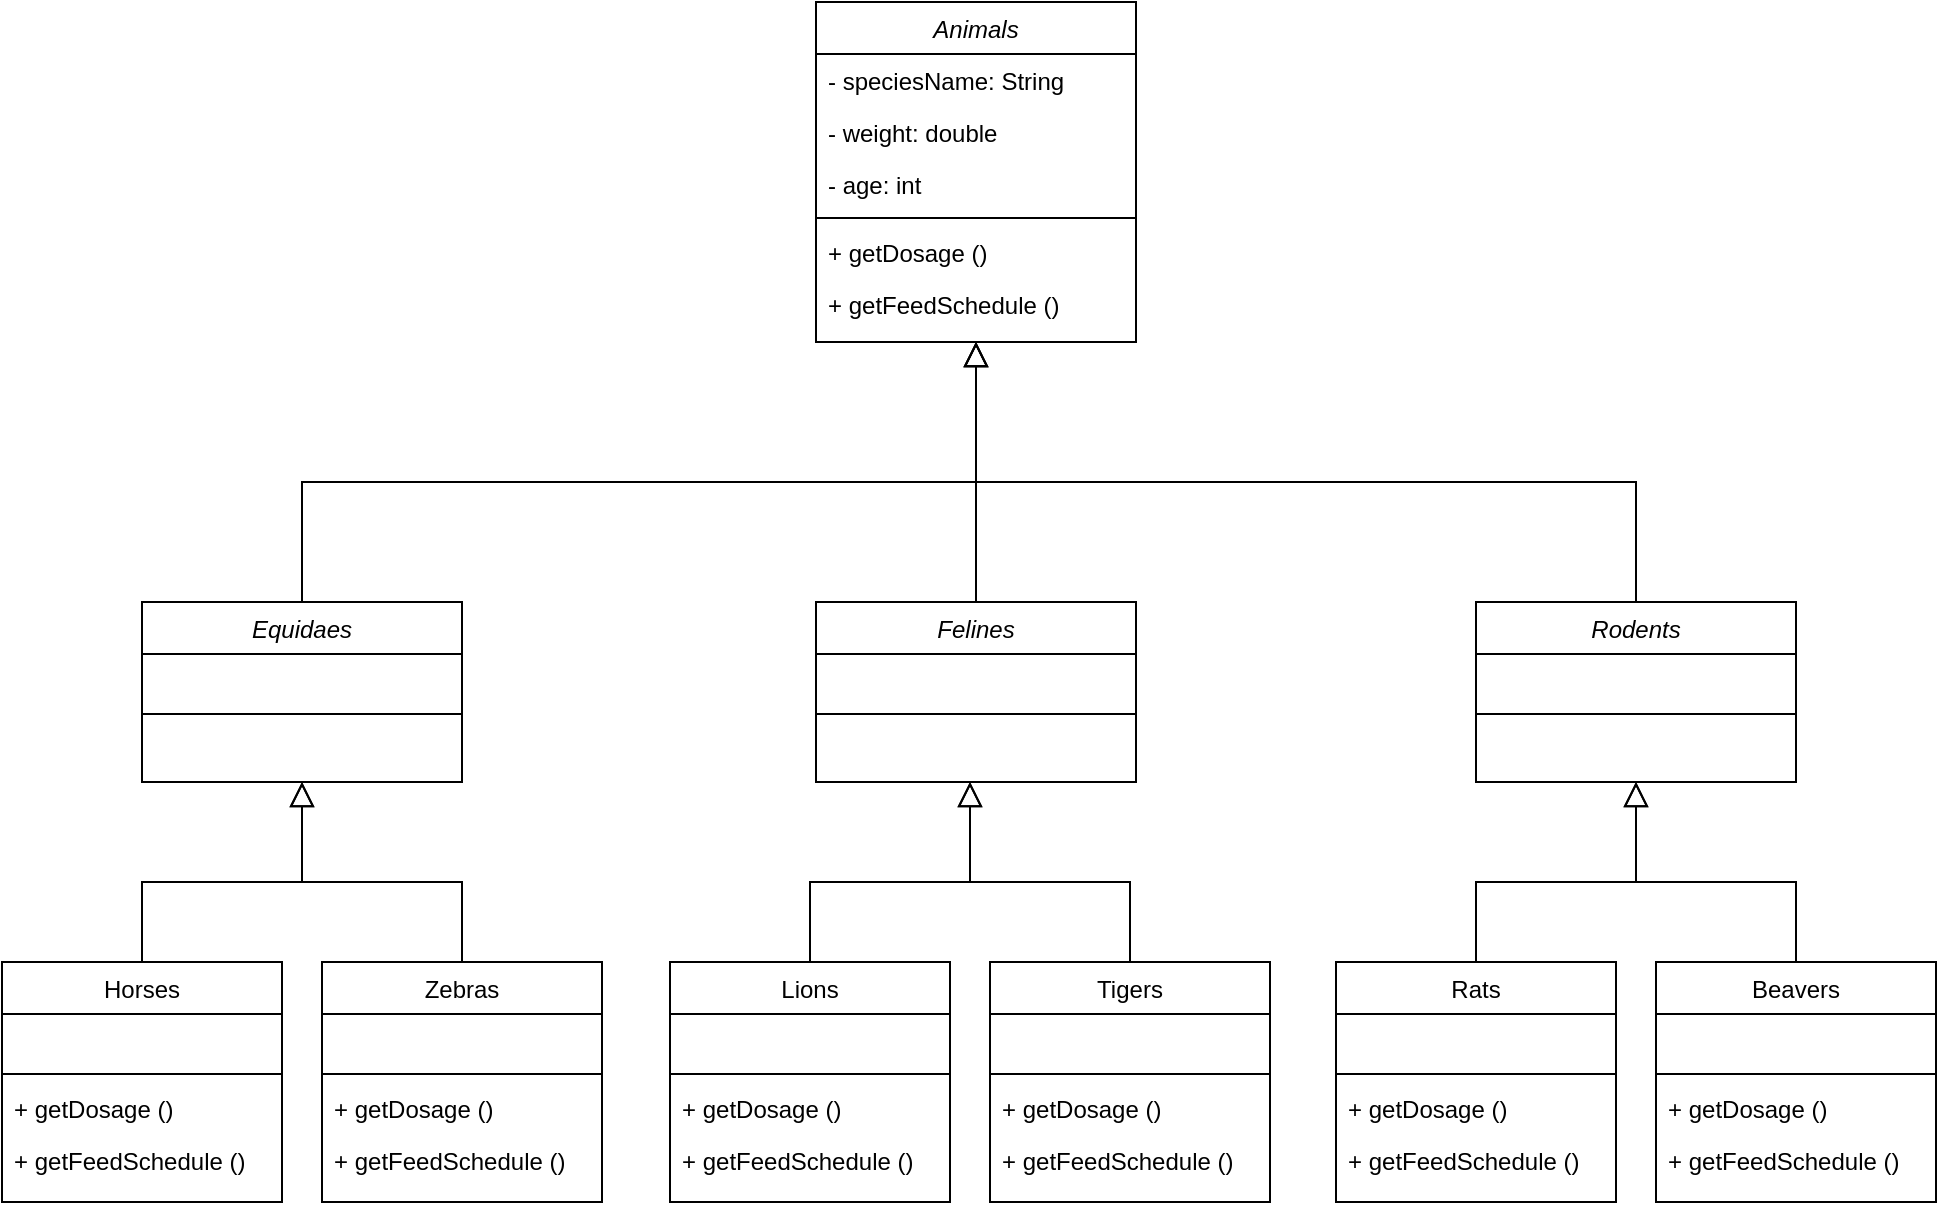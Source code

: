 <mxfile version="14.9.0" type="github">
  <diagram id="C5RBs43oDa-KdzZeNtuy" name="Page-1">
    <mxGraphModel dx="1865" dy="536" grid="1" gridSize="10" guides="1" tooltips="1" connect="1" arrows="1" fold="1" page="1" pageScale="1" pageWidth="827" pageHeight="1169" math="0" shadow="0">
      <root>
        <mxCell id="WIyWlLk6GJQsqaUBKTNV-0" />
        <mxCell id="WIyWlLk6GJQsqaUBKTNV-1" parent="WIyWlLk6GJQsqaUBKTNV-0" />
        <mxCell id="zkfFHV4jXpPFQw0GAbJ--0" value="Animals" style="swimlane;fontStyle=2;align=center;verticalAlign=top;childLayout=stackLayout;horizontal=1;startSize=26;horizontalStack=0;resizeParent=1;resizeLast=0;collapsible=1;marginBottom=0;rounded=0;shadow=0;strokeWidth=1;" parent="WIyWlLk6GJQsqaUBKTNV-1" vertex="1">
          <mxGeometry x="337" y="100" width="160" height="170" as="geometry">
            <mxRectangle x="230" y="140" width="160" height="26" as="alternateBounds" />
          </mxGeometry>
        </mxCell>
        <mxCell id="zkfFHV4jXpPFQw0GAbJ--1" value="- speciesName: String" style="text;align=left;verticalAlign=top;spacingLeft=4;spacingRight=4;overflow=hidden;rotatable=0;points=[[0,0.5],[1,0.5]];portConstraint=eastwest;" parent="zkfFHV4jXpPFQw0GAbJ--0" vertex="1">
          <mxGeometry y="26" width="160" height="26" as="geometry" />
        </mxCell>
        <mxCell id="zkfFHV4jXpPFQw0GAbJ--2" value="- weight: double" style="text;align=left;verticalAlign=top;spacingLeft=4;spacingRight=4;overflow=hidden;rotatable=0;points=[[0,0.5],[1,0.5]];portConstraint=eastwest;rounded=0;shadow=0;html=0;" parent="zkfFHV4jXpPFQw0GAbJ--0" vertex="1">
          <mxGeometry y="52" width="160" height="26" as="geometry" />
        </mxCell>
        <mxCell id="zkfFHV4jXpPFQw0GAbJ--3" value="- age: int" style="text;align=left;verticalAlign=top;spacingLeft=4;spacingRight=4;overflow=hidden;rotatable=0;points=[[0,0.5],[1,0.5]];portConstraint=eastwest;rounded=0;shadow=0;html=0;" parent="zkfFHV4jXpPFQw0GAbJ--0" vertex="1">
          <mxGeometry y="78" width="160" height="26" as="geometry" />
        </mxCell>
        <mxCell id="zkfFHV4jXpPFQw0GAbJ--4" value="" style="line;html=1;strokeWidth=1;align=left;verticalAlign=middle;spacingTop=-1;spacingLeft=3;spacingRight=3;rotatable=0;labelPosition=right;points=[];portConstraint=eastwest;" parent="zkfFHV4jXpPFQw0GAbJ--0" vertex="1">
          <mxGeometry y="104" width="160" height="8" as="geometry" />
        </mxCell>
        <mxCell id="zkfFHV4jXpPFQw0GAbJ--5" value="+ getDosage ()&#xa;" style="text;align=left;verticalAlign=top;spacingLeft=4;spacingRight=4;overflow=hidden;rotatable=0;points=[[0,0.5],[1,0.5]];portConstraint=eastwest;" parent="zkfFHV4jXpPFQw0GAbJ--0" vertex="1">
          <mxGeometry y="112" width="160" height="26" as="geometry" />
        </mxCell>
        <mxCell id="GqadpujrgZWaKj0FULe9-5" value="+ getFeedSchedule ()" style="text;align=left;verticalAlign=top;spacingLeft=4;spacingRight=4;overflow=hidden;rotatable=0;points=[[0,0.5],[1,0.5]];portConstraint=eastwest;" vertex="1" parent="zkfFHV4jXpPFQw0GAbJ--0">
          <mxGeometry y="138" width="160" height="26" as="geometry" />
        </mxCell>
        <mxCell id="zkfFHV4jXpPFQw0GAbJ--6" value="Equidaes" style="swimlane;fontStyle=2;align=center;verticalAlign=top;childLayout=stackLayout;horizontal=1;startSize=26;horizontalStack=0;resizeParent=1;resizeLast=0;collapsible=1;marginBottom=0;rounded=0;shadow=0;strokeWidth=1;" parent="WIyWlLk6GJQsqaUBKTNV-1" vertex="1">
          <mxGeometry y="400" width="160" height="90" as="geometry">
            <mxRectangle x="130" y="380" width="160" height="26" as="alternateBounds" />
          </mxGeometry>
        </mxCell>
        <mxCell id="zkfFHV4jXpPFQw0GAbJ--7" value=" " style="text;align=left;verticalAlign=top;spacingLeft=4;spacingRight=4;overflow=hidden;rotatable=0;points=[[0,0.5],[1,0.5]];portConstraint=eastwest;" parent="zkfFHV4jXpPFQw0GAbJ--6" vertex="1">
          <mxGeometry y="26" width="160" height="26" as="geometry" />
        </mxCell>
        <mxCell id="zkfFHV4jXpPFQw0GAbJ--9" value="" style="line;html=1;strokeWidth=1;align=left;verticalAlign=middle;spacingTop=-1;spacingLeft=3;spacingRight=3;rotatable=0;labelPosition=right;points=[];portConstraint=eastwest;" parent="zkfFHV4jXpPFQw0GAbJ--6" vertex="1">
          <mxGeometry y="52" width="160" height="8" as="geometry" />
        </mxCell>
        <mxCell id="zkfFHV4jXpPFQw0GAbJ--12" value="" style="endArrow=block;endSize=10;endFill=0;shadow=0;strokeWidth=1;rounded=0;edgeStyle=elbowEdgeStyle;elbow=vertical;" parent="WIyWlLk6GJQsqaUBKTNV-1" source="zkfFHV4jXpPFQw0GAbJ--6" target="zkfFHV4jXpPFQw0GAbJ--0" edge="1">
          <mxGeometry width="160" relative="1" as="geometry">
            <mxPoint x="317" y="183" as="sourcePoint" />
            <mxPoint x="317" y="183" as="targetPoint" />
            <Array as="points">
              <mxPoint x="217" y="340" />
              <mxPoint x="317" y="289" />
            </Array>
          </mxGeometry>
        </mxCell>
        <mxCell id="zkfFHV4jXpPFQw0GAbJ--13" value="Felines" style="swimlane;fontStyle=2;align=center;verticalAlign=top;childLayout=stackLayout;horizontal=1;startSize=26;horizontalStack=0;resizeParent=1;resizeLast=0;collapsible=1;marginBottom=0;rounded=0;shadow=0;strokeWidth=1;" parent="WIyWlLk6GJQsqaUBKTNV-1" vertex="1">
          <mxGeometry x="337" y="400" width="160" height="90" as="geometry">
            <mxRectangle x="340" y="380" width="170" height="26" as="alternateBounds" />
          </mxGeometry>
        </mxCell>
        <mxCell id="zkfFHV4jXpPFQw0GAbJ--14" value=" " style="text;align=left;verticalAlign=top;spacingLeft=4;spacingRight=4;overflow=hidden;rotatable=0;points=[[0,0.5],[1,0.5]];portConstraint=eastwest;" parent="zkfFHV4jXpPFQw0GAbJ--13" vertex="1">
          <mxGeometry y="26" width="160" height="26" as="geometry" />
        </mxCell>
        <mxCell id="zkfFHV4jXpPFQw0GAbJ--15" value="" style="line;html=1;strokeWidth=1;align=left;verticalAlign=middle;spacingTop=-1;spacingLeft=3;spacingRight=3;rotatable=0;labelPosition=right;points=[];portConstraint=eastwest;" parent="zkfFHV4jXpPFQw0GAbJ--13" vertex="1">
          <mxGeometry y="52" width="160" height="8" as="geometry" />
        </mxCell>
        <mxCell id="zkfFHV4jXpPFQw0GAbJ--16" value="" style="endArrow=block;endSize=10;endFill=0;shadow=0;strokeWidth=1;rounded=0;edgeStyle=elbowEdgeStyle;elbow=vertical;" parent="WIyWlLk6GJQsqaUBKTNV-1" source="zkfFHV4jXpPFQw0GAbJ--13" target="zkfFHV4jXpPFQw0GAbJ--0" edge="1">
          <mxGeometry width="160" relative="1" as="geometry">
            <mxPoint x="327" y="353" as="sourcePoint" />
            <mxPoint x="427" y="251" as="targetPoint" />
          </mxGeometry>
        </mxCell>
        <mxCell id="zkfFHV4jXpPFQw0GAbJ--17" value="Rodents" style="swimlane;fontStyle=2;align=center;verticalAlign=top;childLayout=stackLayout;horizontal=1;startSize=26;horizontalStack=0;resizeParent=1;resizeLast=0;collapsible=1;marginBottom=0;rounded=0;shadow=0;strokeWidth=1;" parent="WIyWlLk6GJQsqaUBKTNV-1" vertex="1">
          <mxGeometry x="667" y="400" width="160" height="90" as="geometry">
            <mxRectangle x="550" y="140" width="160" height="26" as="alternateBounds" />
          </mxGeometry>
        </mxCell>
        <mxCell id="zkfFHV4jXpPFQw0GAbJ--18" value=" " style="text;align=left;verticalAlign=top;spacingLeft=4;spacingRight=4;overflow=hidden;rotatable=0;points=[[0,0.5],[1,0.5]];portConstraint=eastwest;" parent="zkfFHV4jXpPFQw0GAbJ--17" vertex="1">
          <mxGeometry y="26" width="160" height="26" as="geometry" />
        </mxCell>
        <mxCell id="zkfFHV4jXpPFQw0GAbJ--23" value="" style="line;html=1;strokeWidth=1;align=left;verticalAlign=middle;spacingTop=-1;spacingLeft=3;spacingRight=3;rotatable=0;labelPosition=right;points=[];portConstraint=eastwest;" parent="zkfFHV4jXpPFQw0GAbJ--17" vertex="1">
          <mxGeometry y="52" width="160" height="8" as="geometry" />
        </mxCell>
        <mxCell id="GqadpujrgZWaKj0FULe9-3" value="" style="endArrow=block;endSize=10;endFill=0;shadow=0;strokeWidth=1;rounded=0;edgeStyle=elbowEdgeStyle;elbow=vertical;exitX=0.5;exitY=0;exitDx=0;exitDy=0;" edge="1" parent="WIyWlLk6GJQsqaUBKTNV-1" source="zkfFHV4jXpPFQw0GAbJ--17">
          <mxGeometry width="160" relative="1" as="geometry">
            <mxPoint x="597" y="320" as="sourcePoint" />
            <mxPoint x="417" y="270" as="targetPoint" />
            <Array as="points">
              <mxPoint x="480" y="340" />
              <mxPoint x="317" y="289" />
            </Array>
          </mxGeometry>
        </mxCell>
        <mxCell id="GqadpujrgZWaKj0FULe9-82" style="edgeStyle=orthogonalEdgeStyle;rounded=0;orthogonalLoop=1;jettySize=auto;html=1;entryX=0.5;entryY=1;entryDx=0;entryDy=0;endArrow=block;endFill=0;endSize=10;" edge="1" parent="WIyWlLk6GJQsqaUBKTNV-1" source="GqadpujrgZWaKj0FULe9-26" target="zkfFHV4jXpPFQw0GAbJ--6">
          <mxGeometry relative="1" as="geometry">
            <Array as="points">
              <mxPoint y="540" />
              <mxPoint x="80" y="540" />
            </Array>
          </mxGeometry>
        </mxCell>
        <mxCell id="GqadpujrgZWaKj0FULe9-26" value="Horses" style="swimlane;fontStyle=0;align=center;verticalAlign=top;childLayout=stackLayout;horizontal=1;startSize=26;horizontalStack=0;resizeParent=1;resizeLast=0;collapsible=1;marginBottom=0;rounded=0;shadow=0;strokeWidth=1;" vertex="1" parent="WIyWlLk6GJQsqaUBKTNV-1">
          <mxGeometry x="-70" y="580" width="140" height="120" as="geometry">
            <mxRectangle x="340" y="380" width="170" height="26" as="alternateBounds" />
          </mxGeometry>
        </mxCell>
        <mxCell id="GqadpujrgZWaKj0FULe9-27" value=" " style="text;align=left;verticalAlign=top;spacingLeft=4;spacingRight=4;overflow=hidden;rotatable=0;points=[[0,0.5],[1,0.5]];portConstraint=eastwest;" vertex="1" parent="GqadpujrgZWaKj0FULe9-26">
          <mxGeometry y="26" width="140" height="26" as="geometry" />
        </mxCell>
        <mxCell id="GqadpujrgZWaKj0FULe9-28" value="" style="line;html=1;strokeWidth=1;align=left;verticalAlign=middle;spacingTop=-1;spacingLeft=3;spacingRight=3;rotatable=0;labelPosition=right;points=[];portConstraint=eastwest;" vertex="1" parent="GqadpujrgZWaKj0FULe9-26">
          <mxGeometry y="52" width="140" height="8" as="geometry" />
        </mxCell>
        <mxCell id="GqadpujrgZWaKj0FULe9-29" value="+ getDosage ()&#xa;" style="text;align=left;verticalAlign=top;spacingLeft=4;spacingRight=4;overflow=hidden;rotatable=0;points=[[0,0.5],[1,0.5]];portConstraint=eastwest;" vertex="1" parent="GqadpujrgZWaKj0FULe9-26">
          <mxGeometry y="60" width="140" height="26" as="geometry" />
        </mxCell>
        <mxCell id="GqadpujrgZWaKj0FULe9-30" value="+ getFeedSchedule ()" style="text;align=left;verticalAlign=top;spacingLeft=4;spacingRight=4;overflow=hidden;rotatable=0;points=[[0,0.5],[1,0.5]];portConstraint=eastwest;" vertex="1" parent="GqadpujrgZWaKj0FULe9-26">
          <mxGeometry y="86" width="140" height="26" as="geometry" />
        </mxCell>
        <mxCell id="GqadpujrgZWaKj0FULe9-83" style="edgeStyle=orthogonalEdgeStyle;rounded=0;orthogonalLoop=1;jettySize=auto;html=1;entryX=0.5;entryY=1;entryDx=0;entryDy=0;endArrow=block;endFill=0;endSize=10;" edge="1" parent="WIyWlLk6GJQsqaUBKTNV-1" source="GqadpujrgZWaKj0FULe9-31" target="zkfFHV4jXpPFQw0GAbJ--6">
          <mxGeometry relative="1" as="geometry">
            <Array as="points">
              <mxPoint x="160" y="540" />
              <mxPoint x="80" y="540" />
            </Array>
          </mxGeometry>
        </mxCell>
        <mxCell id="GqadpujrgZWaKj0FULe9-31" value="Zebras" style="swimlane;fontStyle=0;align=center;verticalAlign=top;childLayout=stackLayout;horizontal=1;startSize=26;horizontalStack=0;resizeParent=1;resizeLast=0;collapsible=1;marginBottom=0;rounded=0;shadow=0;strokeWidth=1;" vertex="1" parent="WIyWlLk6GJQsqaUBKTNV-1">
          <mxGeometry x="90" y="580" width="140" height="120" as="geometry">
            <mxRectangle x="340" y="380" width="170" height="26" as="alternateBounds" />
          </mxGeometry>
        </mxCell>
        <mxCell id="GqadpujrgZWaKj0FULe9-32" value=" " style="text;align=left;verticalAlign=top;spacingLeft=4;spacingRight=4;overflow=hidden;rotatable=0;points=[[0,0.5],[1,0.5]];portConstraint=eastwest;" vertex="1" parent="GqadpujrgZWaKj0FULe9-31">
          <mxGeometry y="26" width="140" height="26" as="geometry" />
        </mxCell>
        <mxCell id="GqadpujrgZWaKj0FULe9-33" value="" style="line;html=1;strokeWidth=1;align=left;verticalAlign=middle;spacingTop=-1;spacingLeft=3;spacingRight=3;rotatable=0;labelPosition=right;points=[];portConstraint=eastwest;" vertex="1" parent="GqadpujrgZWaKj0FULe9-31">
          <mxGeometry y="52" width="140" height="8" as="geometry" />
        </mxCell>
        <mxCell id="GqadpujrgZWaKj0FULe9-34" value="+ getDosage ()&#xa;" style="text;align=left;verticalAlign=top;spacingLeft=4;spacingRight=4;overflow=hidden;rotatable=0;points=[[0,0.5],[1,0.5]];portConstraint=eastwest;" vertex="1" parent="GqadpujrgZWaKj0FULe9-31">
          <mxGeometry y="60" width="140" height="26" as="geometry" />
        </mxCell>
        <mxCell id="GqadpujrgZWaKj0FULe9-35" value="+ getFeedSchedule ()" style="text;align=left;verticalAlign=top;spacingLeft=4;spacingRight=4;overflow=hidden;rotatable=0;points=[[0,0.5],[1,0.5]];portConstraint=eastwest;" vertex="1" parent="GqadpujrgZWaKj0FULe9-31">
          <mxGeometry y="86" width="140" height="26" as="geometry" />
        </mxCell>
        <mxCell id="GqadpujrgZWaKj0FULe9-84" style="edgeStyle=orthogonalEdgeStyle;rounded=0;orthogonalLoop=1;jettySize=auto;html=1;endArrow=block;endFill=0;endSize=10;" edge="1" parent="WIyWlLk6GJQsqaUBKTNV-1" source="GqadpujrgZWaKj0FULe9-85">
          <mxGeometry relative="1" as="geometry">
            <mxPoint x="414" y="490" as="targetPoint" />
            <Array as="points">
              <mxPoint x="334" y="540" />
              <mxPoint x="414" y="540" />
            </Array>
          </mxGeometry>
        </mxCell>
        <mxCell id="GqadpujrgZWaKj0FULe9-85" value="Lions" style="swimlane;fontStyle=0;align=center;verticalAlign=top;childLayout=stackLayout;horizontal=1;startSize=26;horizontalStack=0;resizeParent=1;resizeLast=0;collapsible=1;marginBottom=0;rounded=0;shadow=0;strokeWidth=1;" vertex="1" parent="WIyWlLk6GJQsqaUBKTNV-1">
          <mxGeometry x="264" y="580" width="140" height="120" as="geometry">
            <mxRectangle x="340" y="380" width="170" height="26" as="alternateBounds" />
          </mxGeometry>
        </mxCell>
        <mxCell id="GqadpujrgZWaKj0FULe9-86" value=" " style="text;align=left;verticalAlign=top;spacingLeft=4;spacingRight=4;overflow=hidden;rotatable=0;points=[[0,0.5],[1,0.5]];portConstraint=eastwest;" vertex="1" parent="GqadpujrgZWaKj0FULe9-85">
          <mxGeometry y="26" width="140" height="26" as="geometry" />
        </mxCell>
        <mxCell id="GqadpujrgZWaKj0FULe9-87" value="" style="line;html=1;strokeWidth=1;align=left;verticalAlign=middle;spacingTop=-1;spacingLeft=3;spacingRight=3;rotatable=0;labelPosition=right;points=[];portConstraint=eastwest;" vertex="1" parent="GqadpujrgZWaKj0FULe9-85">
          <mxGeometry y="52" width="140" height="8" as="geometry" />
        </mxCell>
        <mxCell id="GqadpujrgZWaKj0FULe9-88" value="+ getDosage ()&#xa;" style="text;align=left;verticalAlign=top;spacingLeft=4;spacingRight=4;overflow=hidden;rotatable=0;points=[[0,0.5],[1,0.5]];portConstraint=eastwest;" vertex="1" parent="GqadpujrgZWaKj0FULe9-85">
          <mxGeometry y="60" width="140" height="26" as="geometry" />
        </mxCell>
        <mxCell id="GqadpujrgZWaKj0FULe9-89" value="+ getFeedSchedule ()" style="text;align=left;verticalAlign=top;spacingLeft=4;spacingRight=4;overflow=hidden;rotatable=0;points=[[0,0.5],[1,0.5]];portConstraint=eastwest;" vertex="1" parent="GqadpujrgZWaKj0FULe9-85">
          <mxGeometry y="86" width="140" height="26" as="geometry" />
        </mxCell>
        <mxCell id="GqadpujrgZWaKj0FULe9-90" style="edgeStyle=orthogonalEdgeStyle;rounded=0;orthogonalLoop=1;jettySize=auto;html=1;endArrow=block;endFill=0;endSize=10;" edge="1" parent="WIyWlLk6GJQsqaUBKTNV-1" source="GqadpujrgZWaKj0FULe9-91">
          <mxGeometry relative="1" as="geometry">
            <mxPoint x="414" y="490" as="targetPoint" />
            <Array as="points">
              <mxPoint x="494" y="540" />
              <mxPoint x="414" y="540" />
            </Array>
          </mxGeometry>
        </mxCell>
        <mxCell id="GqadpujrgZWaKj0FULe9-91" value="Tigers" style="swimlane;fontStyle=0;align=center;verticalAlign=top;childLayout=stackLayout;horizontal=1;startSize=26;horizontalStack=0;resizeParent=1;resizeLast=0;collapsible=1;marginBottom=0;rounded=0;shadow=0;strokeWidth=1;" vertex="1" parent="WIyWlLk6GJQsqaUBKTNV-1">
          <mxGeometry x="424" y="580" width="140" height="120" as="geometry">
            <mxRectangle x="340" y="380" width="170" height="26" as="alternateBounds" />
          </mxGeometry>
        </mxCell>
        <mxCell id="GqadpujrgZWaKj0FULe9-92" value=" " style="text;align=left;verticalAlign=top;spacingLeft=4;spacingRight=4;overflow=hidden;rotatable=0;points=[[0,0.5],[1,0.5]];portConstraint=eastwest;" vertex="1" parent="GqadpujrgZWaKj0FULe9-91">
          <mxGeometry y="26" width="140" height="26" as="geometry" />
        </mxCell>
        <mxCell id="GqadpujrgZWaKj0FULe9-93" value="" style="line;html=1;strokeWidth=1;align=left;verticalAlign=middle;spacingTop=-1;spacingLeft=3;spacingRight=3;rotatable=0;labelPosition=right;points=[];portConstraint=eastwest;" vertex="1" parent="GqadpujrgZWaKj0FULe9-91">
          <mxGeometry y="52" width="140" height="8" as="geometry" />
        </mxCell>
        <mxCell id="GqadpujrgZWaKj0FULe9-94" value="+ getDosage ()&#xa;" style="text;align=left;verticalAlign=top;spacingLeft=4;spacingRight=4;overflow=hidden;rotatable=0;points=[[0,0.5],[1,0.5]];portConstraint=eastwest;" vertex="1" parent="GqadpujrgZWaKj0FULe9-91">
          <mxGeometry y="60" width="140" height="26" as="geometry" />
        </mxCell>
        <mxCell id="GqadpujrgZWaKj0FULe9-95" value="+ getFeedSchedule ()" style="text;align=left;verticalAlign=top;spacingLeft=4;spacingRight=4;overflow=hidden;rotatable=0;points=[[0,0.5],[1,0.5]];portConstraint=eastwest;" vertex="1" parent="GqadpujrgZWaKj0FULe9-91">
          <mxGeometry y="86" width="140" height="26" as="geometry" />
        </mxCell>
        <mxCell id="GqadpujrgZWaKj0FULe9-96" style="edgeStyle=orthogonalEdgeStyle;rounded=0;orthogonalLoop=1;jettySize=auto;html=1;endArrow=block;endFill=0;endSize=10;" edge="1" parent="WIyWlLk6GJQsqaUBKTNV-1" source="GqadpujrgZWaKj0FULe9-97">
          <mxGeometry relative="1" as="geometry">
            <mxPoint x="747" y="490" as="targetPoint" />
            <Array as="points">
              <mxPoint x="667" y="540" />
              <mxPoint x="747" y="540" />
            </Array>
          </mxGeometry>
        </mxCell>
        <mxCell id="GqadpujrgZWaKj0FULe9-97" value="Rats" style="swimlane;fontStyle=0;align=center;verticalAlign=top;childLayout=stackLayout;horizontal=1;startSize=26;horizontalStack=0;resizeParent=1;resizeLast=0;collapsible=1;marginBottom=0;rounded=0;shadow=0;strokeWidth=1;" vertex="1" parent="WIyWlLk6GJQsqaUBKTNV-1">
          <mxGeometry x="597" y="580" width="140" height="120" as="geometry">
            <mxRectangle x="340" y="380" width="170" height="26" as="alternateBounds" />
          </mxGeometry>
        </mxCell>
        <mxCell id="GqadpujrgZWaKj0FULe9-98" value=" " style="text;align=left;verticalAlign=top;spacingLeft=4;spacingRight=4;overflow=hidden;rotatable=0;points=[[0,0.5],[1,0.5]];portConstraint=eastwest;" vertex="1" parent="GqadpujrgZWaKj0FULe9-97">
          <mxGeometry y="26" width="140" height="26" as="geometry" />
        </mxCell>
        <mxCell id="GqadpujrgZWaKj0FULe9-99" value="" style="line;html=1;strokeWidth=1;align=left;verticalAlign=middle;spacingTop=-1;spacingLeft=3;spacingRight=3;rotatable=0;labelPosition=right;points=[];portConstraint=eastwest;" vertex="1" parent="GqadpujrgZWaKj0FULe9-97">
          <mxGeometry y="52" width="140" height="8" as="geometry" />
        </mxCell>
        <mxCell id="GqadpujrgZWaKj0FULe9-100" value="+ getDosage ()&#xa;" style="text;align=left;verticalAlign=top;spacingLeft=4;spacingRight=4;overflow=hidden;rotatable=0;points=[[0,0.5],[1,0.5]];portConstraint=eastwest;" vertex="1" parent="GqadpujrgZWaKj0FULe9-97">
          <mxGeometry y="60" width="140" height="26" as="geometry" />
        </mxCell>
        <mxCell id="GqadpujrgZWaKj0FULe9-101" value="+ getFeedSchedule ()" style="text;align=left;verticalAlign=top;spacingLeft=4;spacingRight=4;overflow=hidden;rotatable=0;points=[[0,0.5],[1,0.5]];portConstraint=eastwest;" vertex="1" parent="GqadpujrgZWaKj0FULe9-97">
          <mxGeometry y="86" width="140" height="26" as="geometry" />
        </mxCell>
        <mxCell id="GqadpujrgZWaKj0FULe9-102" style="edgeStyle=orthogonalEdgeStyle;rounded=0;orthogonalLoop=1;jettySize=auto;html=1;endArrow=block;endFill=0;endSize=10;" edge="1" parent="WIyWlLk6GJQsqaUBKTNV-1" source="GqadpujrgZWaKj0FULe9-103">
          <mxGeometry relative="1" as="geometry">
            <mxPoint x="747" y="490" as="targetPoint" />
            <Array as="points">
              <mxPoint x="827" y="540" />
              <mxPoint x="747" y="540" />
            </Array>
          </mxGeometry>
        </mxCell>
        <mxCell id="GqadpujrgZWaKj0FULe9-103" value="Beavers" style="swimlane;fontStyle=0;align=center;verticalAlign=top;childLayout=stackLayout;horizontal=1;startSize=26;horizontalStack=0;resizeParent=1;resizeLast=0;collapsible=1;marginBottom=0;rounded=0;shadow=0;strokeWidth=1;" vertex="1" parent="WIyWlLk6GJQsqaUBKTNV-1">
          <mxGeometry x="757" y="580" width="140" height="120" as="geometry">
            <mxRectangle x="340" y="380" width="170" height="26" as="alternateBounds" />
          </mxGeometry>
        </mxCell>
        <mxCell id="GqadpujrgZWaKj0FULe9-104" value=" " style="text;align=left;verticalAlign=top;spacingLeft=4;spacingRight=4;overflow=hidden;rotatable=0;points=[[0,0.5],[1,0.5]];portConstraint=eastwest;" vertex="1" parent="GqadpujrgZWaKj0FULe9-103">
          <mxGeometry y="26" width="140" height="26" as="geometry" />
        </mxCell>
        <mxCell id="GqadpujrgZWaKj0FULe9-105" value="" style="line;html=1;strokeWidth=1;align=left;verticalAlign=middle;spacingTop=-1;spacingLeft=3;spacingRight=3;rotatable=0;labelPosition=right;points=[];portConstraint=eastwest;" vertex="1" parent="GqadpujrgZWaKj0FULe9-103">
          <mxGeometry y="52" width="140" height="8" as="geometry" />
        </mxCell>
        <mxCell id="GqadpujrgZWaKj0FULe9-106" value="+ getDosage ()&#xa;" style="text;align=left;verticalAlign=top;spacingLeft=4;spacingRight=4;overflow=hidden;rotatable=0;points=[[0,0.5],[1,0.5]];portConstraint=eastwest;" vertex="1" parent="GqadpujrgZWaKj0FULe9-103">
          <mxGeometry y="60" width="140" height="26" as="geometry" />
        </mxCell>
        <mxCell id="GqadpujrgZWaKj0FULe9-107" value="+ getFeedSchedule ()" style="text;align=left;verticalAlign=top;spacingLeft=4;spacingRight=4;overflow=hidden;rotatable=0;points=[[0,0.5],[1,0.5]];portConstraint=eastwest;" vertex="1" parent="GqadpujrgZWaKj0FULe9-103">
          <mxGeometry y="86" width="140" height="26" as="geometry" />
        </mxCell>
      </root>
    </mxGraphModel>
  </diagram>
</mxfile>
